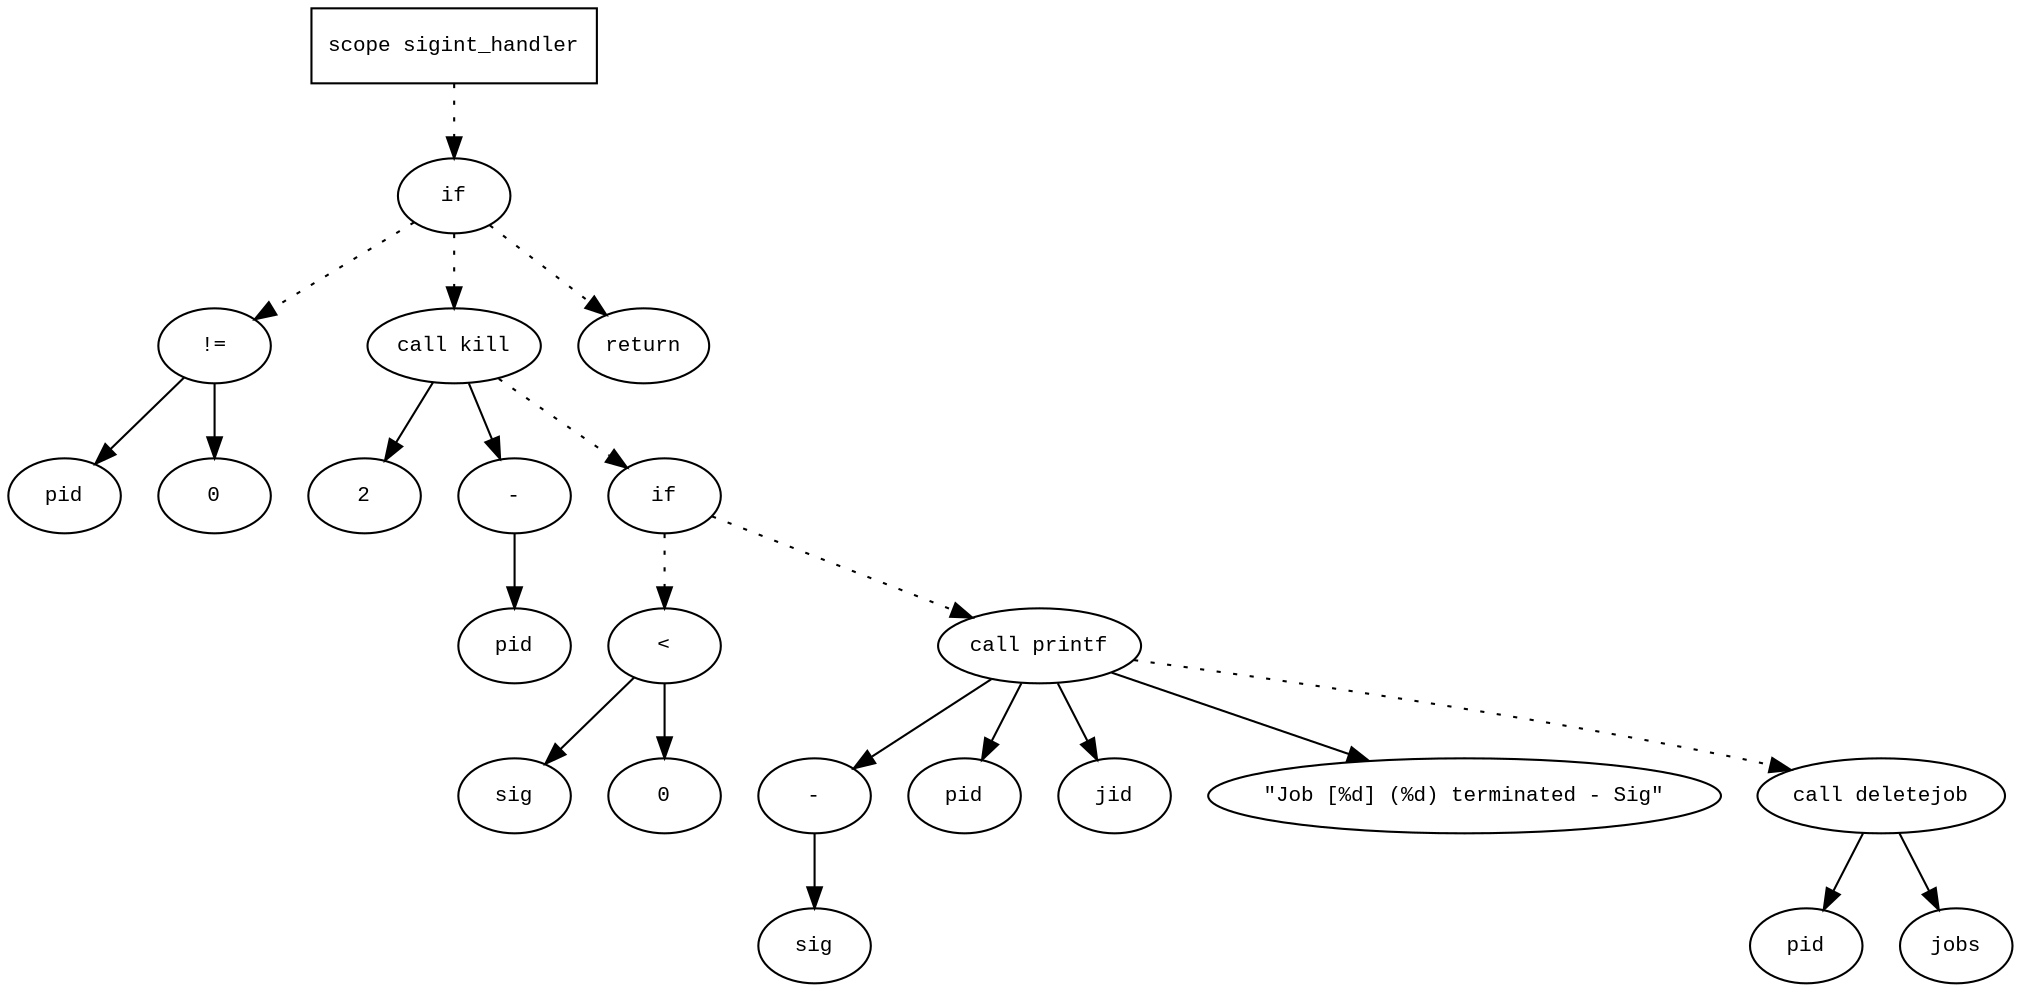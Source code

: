 digraph AST {
  graph [fontname="Times New Roman",fontsize=10];
  node  [fontname="Courier New",fontsize=10];
  edge  [fontname="Times New Roman",fontsize=10];

  node1 [label="scope sigint_handler",shape=box];
  node2 [label="if",shape=ellipse];
  node1 -> node2 [style=dotted];
  node3 [label="!=",shape=ellipse];
  node4 [label="pid",shape=ellipse];
  node3 -> node4;
  node5 [label="0",shape=ellipse];
  node3 -> node5;
  node2 -> node3 [style=dotted];
  node6 [label="call kill",shape=ellipse];
  node7 [label="2",shape=ellipse];
  node6 -> node7;
  node8 [label="-",shape=ellipse];
  node9 [label="pid",shape=ellipse];
  node8 -> node9;
  node6 -> node8;
  node2 -> node6 [style=dotted];
  node10 [label="if",shape=ellipse];
  node6 -> node10 [style=dotted];
  node11 [label="<",shape=ellipse];
  node12 [label="sig",shape=ellipse];
  node11 -> node12;
  node13 [label="0",shape=ellipse];
  node11 -> node13;
  node10 -> node11 [style=dotted];
  node14 [label="call printf",shape=ellipse];
  node15 [label="-",shape=ellipse];
  node16 [label="sig",shape=ellipse];
  node15 -> node16;
  node14 -> node15;
  node17 [label="pid",shape=ellipse];
  node14 -> node17;
  node18 [label="jid",shape=ellipse];
  node14 -> node18;
  node19 [label="\"Job [%d] (%d) terminated - Sig\"",shape=ellipse];
  node14 -> node19;
  node10 -> node14 [style=dotted];
  node20 [label="call deletejob",shape=ellipse];
  node21 [label="pid",shape=ellipse];
  node20 -> node21;
  node22 [label="jobs",shape=ellipse];
  node20 -> node22;
  node14 -> node20 [style=dotted];
  node23 [label="return",shape=ellipse];
  node2 -> node23 [style=dotted];
} 